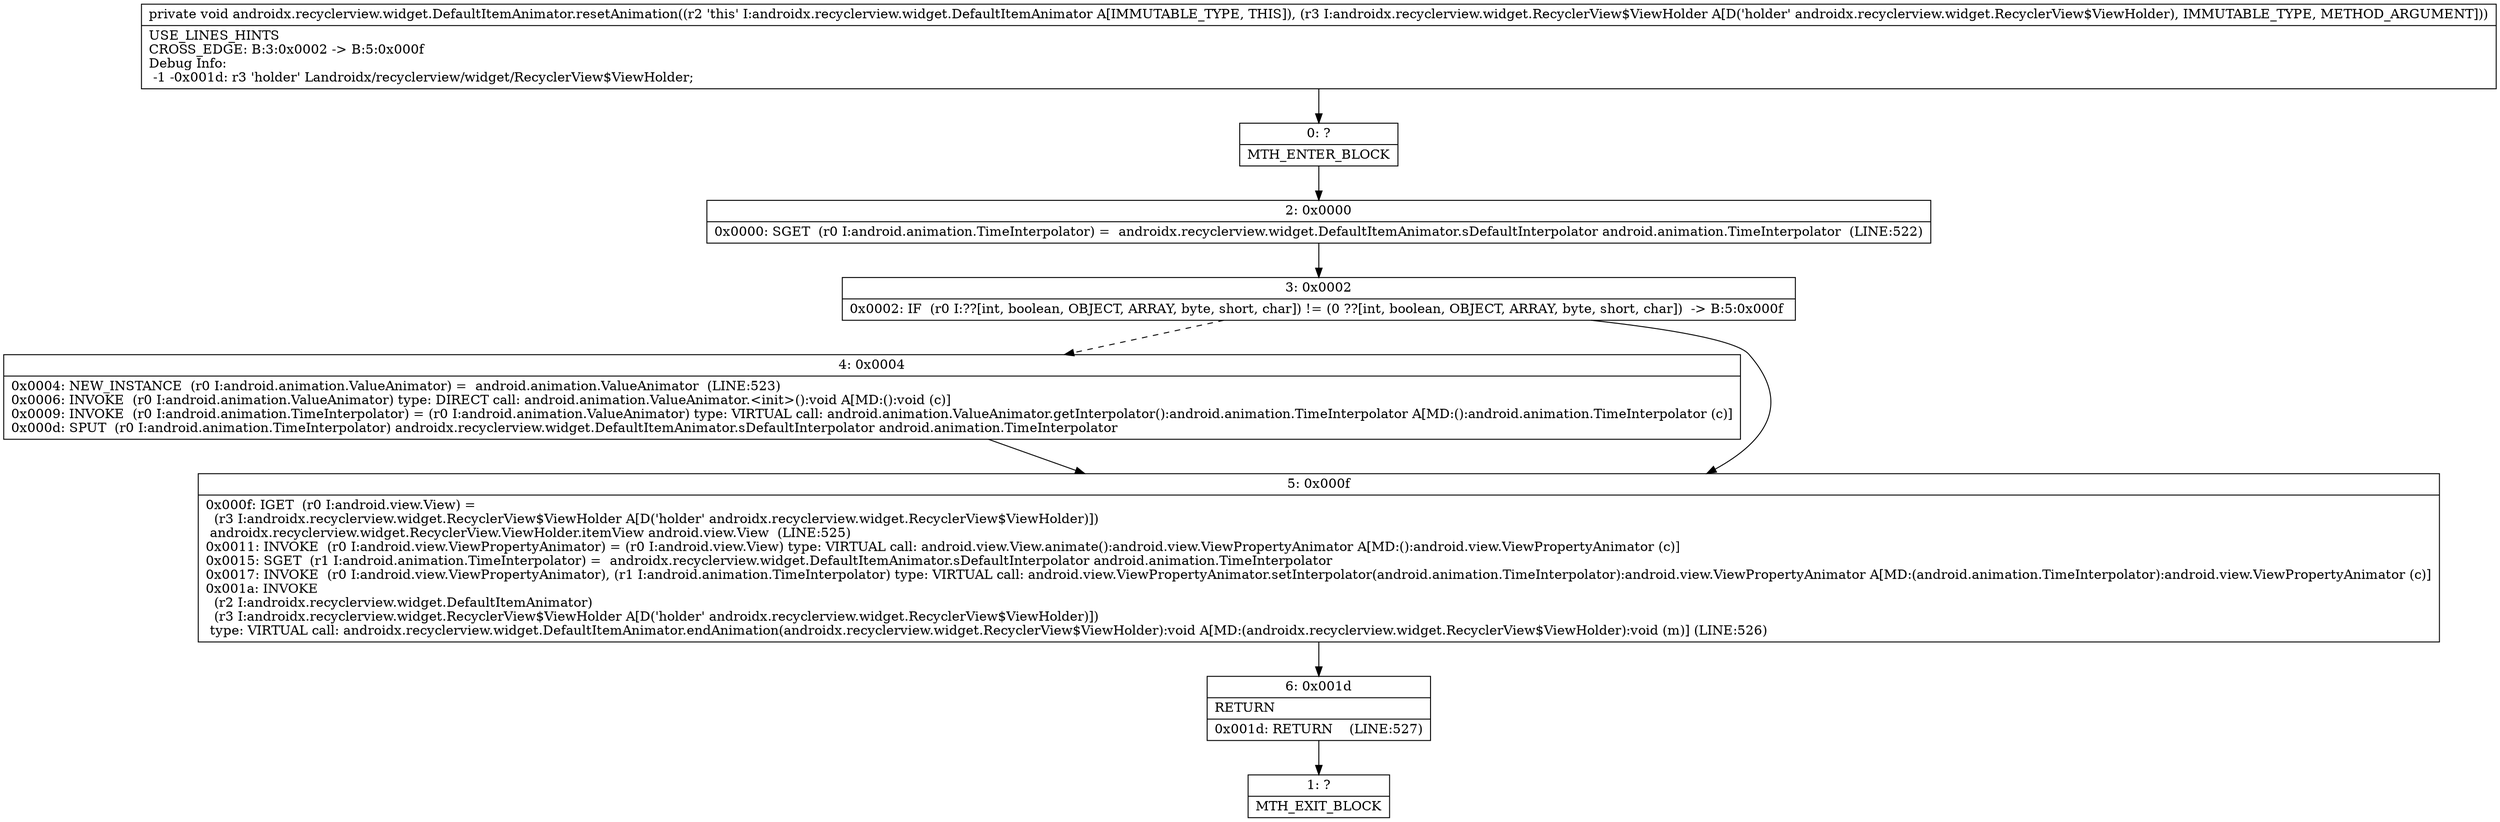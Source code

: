 digraph "CFG forandroidx.recyclerview.widget.DefaultItemAnimator.resetAnimation(Landroidx\/recyclerview\/widget\/RecyclerView$ViewHolder;)V" {
Node_0 [shape=record,label="{0\:\ ?|MTH_ENTER_BLOCK\l}"];
Node_2 [shape=record,label="{2\:\ 0x0000|0x0000: SGET  (r0 I:android.animation.TimeInterpolator) =  androidx.recyclerview.widget.DefaultItemAnimator.sDefaultInterpolator android.animation.TimeInterpolator  (LINE:522)\l}"];
Node_3 [shape=record,label="{3\:\ 0x0002|0x0002: IF  (r0 I:??[int, boolean, OBJECT, ARRAY, byte, short, char]) != (0 ??[int, boolean, OBJECT, ARRAY, byte, short, char])  \-\> B:5:0x000f \l}"];
Node_4 [shape=record,label="{4\:\ 0x0004|0x0004: NEW_INSTANCE  (r0 I:android.animation.ValueAnimator) =  android.animation.ValueAnimator  (LINE:523)\l0x0006: INVOKE  (r0 I:android.animation.ValueAnimator) type: DIRECT call: android.animation.ValueAnimator.\<init\>():void A[MD:():void (c)]\l0x0009: INVOKE  (r0 I:android.animation.TimeInterpolator) = (r0 I:android.animation.ValueAnimator) type: VIRTUAL call: android.animation.ValueAnimator.getInterpolator():android.animation.TimeInterpolator A[MD:():android.animation.TimeInterpolator (c)]\l0x000d: SPUT  (r0 I:android.animation.TimeInterpolator) androidx.recyclerview.widget.DefaultItemAnimator.sDefaultInterpolator android.animation.TimeInterpolator \l}"];
Node_5 [shape=record,label="{5\:\ 0x000f|0x000f: IGET  (r0 I:android.view.View) = \l  (r3 I:androidx.recyclerview.widget.RecyclerView$ViewHolder A[D('holder' androidx.recyclerview.widget.RecyclerView$ViewHolder)])\l androidx.recyclerview.widget.RecyclerView.ViewHolder.itemView android.view.View  (LINE:525)\l0x0011: INVOKE  (r0 I:android.view.ViewPropertyAnimator) = (r0 I:android.view.View) type: VIRTUAL call: android.view.View.animate():android.view.ViewPropertyAnimator A[MD:():android.view.ViewPropertyAnimator (c)]\l0x0015: SGET  (r1 I:android.animation.TimeInterpolator) =  androidx.recyclerview.widget.DefaultItemAnimator.sDefaultInterpolator android.animation.TimeInterpolator \l0x0017: INVOKE  (r0 I:android.view.ViewPropertyAnimator), (r1 I:android.animation.TimeInterpolator) type: VIRTUAL call: android.view.ViewPropertyAnimator.setInterpolator(android.animation.TimeInterpolator):android.view.ViewPropertyAnimator A[MD:(android.animation.TimeInterpolator):android.view.ViewPropertyAnimator (c)]\l0x001a: INVOKE  \l  (r2 I:androidx.recyclerview.widget.DefaultItemAnimator)\l  (r3 I:androidx.recyclerview.widget.RecyclerView$ViewHolder A[D('holder' androidx.recyclerview.widget.RecyclerView$ViewHolder)])\l type: VIRTUAL call: androidx.recyclerview.widget.DefaultItemAnimator.endAnimation(androidx.recyclerview.widget.RecyclerView$ViewHolder):void A[MD:(androidx.recyclerview.widget.RecyclerView$ViewHolder):void (m)] (LINE:526)\l}"];
Node_6 [shape=record,label="{6\:\ 0x001d|RETURN\l|0x001d: RETURN    (LINE:527)\l}"];
Node_1 [shape=record,label="{1\:\ ?|MTH_EXIT_BLOCK\l}"];
MethodNode[shape=record,label="{private void androidx.recyclerview.widget.DefaultItemAnimator.resetAnimation((r2 'this' I:androidx.recyclerview.widget.DefaultItemAnimator A[IMMUTABLE_TYPE, THIS]), (r3 I:androidx.recyclerview.widget.RecyclerView$ViewHolder A[D('holder' androidx.recyclerview.widget.RecyclerView$ViewHolder), IMMUTABLE_TYPE, METHOD_ARGUMENT]))  | USE_LINES_HINTS\lCROSS_EDGE: B:3:0x0002 \-\> B:5:0x000f\lDebug Info:\l  \-1 \-0x001d: r3 'holder' Landroidx\/recyclerview\/widget\/RecyclerView$ViewHolder;\l}"];
MethodNode -> Node_0;Node_0 -> Node_2;
Node_2 -> Node_3;
Node_3 -> Node_4[style=dashed];
Node_3 -> Node_5;
Node_4 -> Node_5;
Node_5 -> Node_6;
Node_6 -> Node_1;
}

